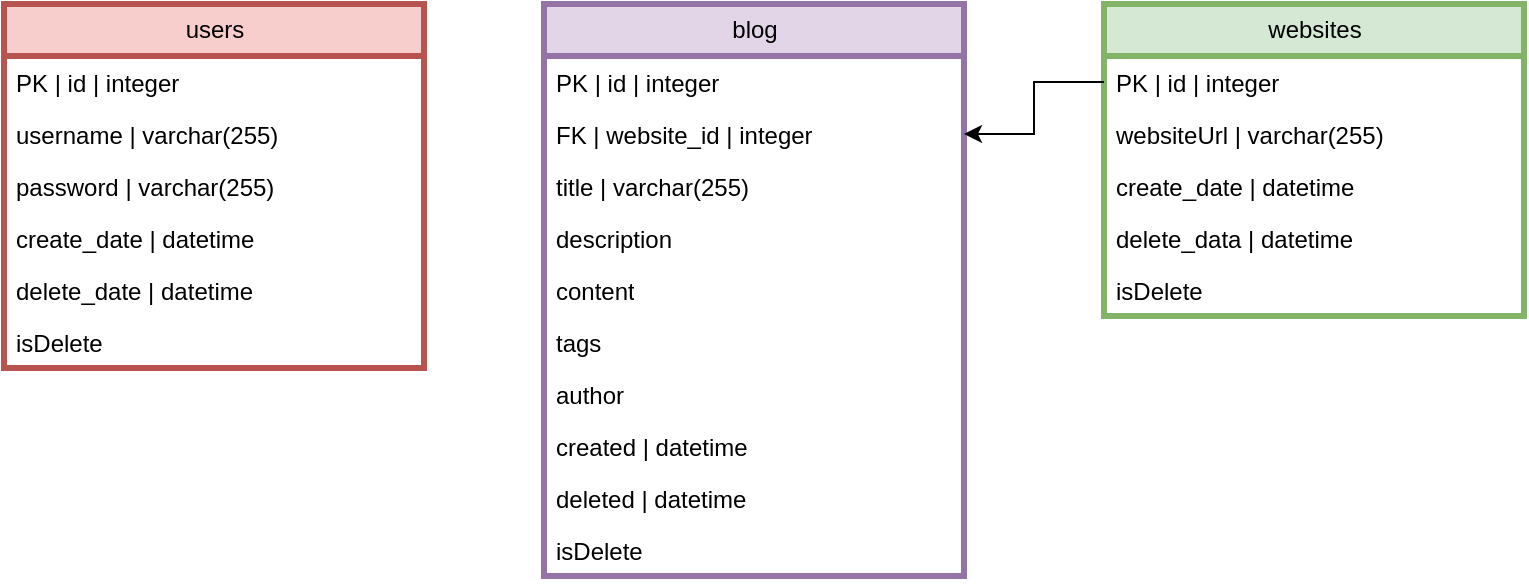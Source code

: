<mxfile version="24.7.17">
  <diagram name="Page-1" id="CKTnRf2_i_hxdSM__ti4">
    <mxGraphModel dx="1337" dy="720" grid="1" gridSize="10" guides="1" tooltips="1" connect="1" arrows="1" fold="1" page="1" pageScale="1" pageWidth="850" pageHeight="1100" math="0" shadow="0">
      <root>
        <mxCell id="0" />
        <mxCell id="1" parent="0" />
        <mxCell id="mEEur779cMcmUvECnHfZ-2" value="users" style="swimlane;fontStyle=0;childLayout=stackLayout;horizontal=1;startSize=26;fillColor=#f8cecc;horizontalStack=0;resizeParent=1;resizeParentMax=0;resizeLast=0;collapsible=1;marginBottom=0;html=1;strokeColor=#b85450;strokeWidth=3;" vertex="1" parent="1">
          <mxGeometry x="10" y="60" width="210" height="182" as="geometry">
            <mxRectangle x="70" y="410" width="60" height="30" as="alternateBounds" />
          </mxGeometry>
        </mxCell>
        <mxCell id="mEEur779cMcmUvECnHfZ-3" value="PK | id | integer" style="text;strokeColor=none;fillColor=none;align=left;verticalAlign=top;spacingLeft=4;spacingRight=4;overflow=hidden;rotatable=0;points=[[0,0.5],[1,0.5]];portConstraint=eastwest;whiteSpace=wrap;html=1;" vertex="1" parent="mEEur779cMcmUvECnHfZ-2">
          <mxGeometry y="26" width="210" height="26" as="geometry" />
        </mxCell>
        <mxCell id="mEEur779cMcmUvECnHfZ-4" value="username | varchar(255)" style="text;strokeColor=none;fillColor=none;align=left;verticalAlign=top;spacingLeft=4;spacingRight=4;overflow=hidden;rotatable=0;points=[[0,0.5],[1,0.5]];portConstraint=eastwest;whiteSpace=wrap;html=1;" vertex="1" parent="mEEur779cMcmUvECnHfZ-2">
          <mxGeometry y="52" width="210" height="26" as="geometry" />
        </mxCell>
        <mxCell id="mEEur779cMcmUvECnHfZ-36" value="password | varchar(255)" style="text;strokeColor=none;fillColor=none;align=left;verticalAlign=top;spacingLeft=4;spacingRight=4;overflow=hidden;rotatable=0;points=[[0,0.5],[1,0.5]];portConstraint=eastwest;whiteSpace=wrap;html=1;" vertex="1" parent="mEEur779cMcmUvECnHfZ-2">
          <mxGeometry y="78" width="210" height="26" as="geometry" />
        </mxCell>
        <mxCell id="mEEur779cMcmUvECnHfZ-37" value="create_date | datetime" style="text;strokeColor=none;fillColor=none;align=left;verticalAlign=top;spacingLeft=4;spacingRight=4;overflow=hidden;rotatable=0;points=[[0,0.5],[1,0.5]];portConstraint=eastwest;whiteSpace=wrap;html=1;" vertex="1" parent="mEEur779cMcmUvECnHfZ-2">
          <mxGeometry y="104" width="210" height="26" as="geometry" />
        </mxCell>
        <mxCell id="mEEur779cMcmUvECnHfZ-38" value="delete_date | datetime" style="text;strokeColor=none;fillColor=none;align=left;verticalAlign=top;spacingLeft=4;spacingRight=4;overflow=hidden;rotatable=0;points=[[0,0.5],[1,0.5]];portConstraint=eastwest;whiteSpace=wrap;html=1;" vertex="1" parent="mEEur779cMcmUvECnHfZ-2">
          <mxGeometry y="130" width="210" height="26" as="geometry" />
        </mxCell>
        <mxCell id="mEEur779cMcmUvECnHfZ-5" value="isDelete" style="text;strokeColor=none;fillColor=none;align=left;verticalAlign=top;spacingLeft=4;spacingRight=4;overflow=hidden;rotatable=0;points=[[0,0.5],[1,0.5]];portConstraint=eastwest;whiteSpace=wrap;html=1;" vertex="1" parent="mEEur779cMcmUvECnHfZ-2">
          <mxGeometry y="156" width="210" height="26" as="geometry" />
        </mxCell>
        <mxCell id="mEEur779cMcmUvECnHfZ-13" value="blog" style="swimlane;fontStyle=0;childLayout=stackLayout;horizontal=1;startSize=26;fillColor=#e1d5e7;horizontalStack=0;resizeParent=1;resizeParentMax=0;resizeLast=0;collapsible=1;marginBottom=0;html=1;strokeColor=#9673a6;strokeWidth=3;" vertex="1" parent="1">
          <mxGeometry x="280" y="60" width="210" height="286" as="geometry">
            <mxRectangle x="70" y="410" width="60" height="30" as="alternateBounds" />
          </mxGeometry>
        </mxCell>
        <mxCell id="mEEur779cMcmUvECnHfZ-14" value="PK | id | integer" style="text;strokeColor=none;fillColor=none;align=left;verticalAlign=top;spacingLeft=4;spacingRight=4;overflow=hidden;rotatable=0;points=[[0,0.5],[1,0.5]];portConstraint=eastwest;whiteSpace=wrap;html=1;" vertex="1" parent="mEEur779cMcmUvECnHfZ-13">
          <mxGeometry y="26" width="210" height="26" as="geometry" />
        </mxCell>
        <mxCell id="mEEur779cMcmUvECnHfZ-17" value="&lt;div&gt;FK | website_id | integer&lt;/div&gt;" style="text;strokeColor=none;fillColor=none;align=left;verticalAlign=top;spacingLeft=4;spacingRight=4;overflow=hidden;rotatable=0;points=[[0,0.5],[1,0.5]];portConstraint=eastwest;whiteSpace=wrap;html=1;" vertex="1" parent="mEEur779cMcmUvECnHfZ-13">
          <mxGeometry y="52" width="210" height="26" as="geometry" />
        </mxCell>
        <mxCell id="mEEur779cMcmUvECnHfZ-15" value="title | varchar(255)" style="text;strokeColor=none;fillColor=none;align=left;verticalAlign=top;spacingLeft=4;spacingRight=4;overflow=hidden;rotatable=0;points=[[0,0.5],[1,0.5]];portConstraint=eastwest;whiteSpace=wrap;html=1;" vertex="1" parent="mEEur779cMcmUvECnHfZ-13">
          <mxGeometry y="78" width="210" height="26" as="geometry" />
        </mxCell>
        <mxCell id="mEEur779cMcmUvECnHfZ-16" value="&lt;div&gt;description&lt;/div&gt;" style="text;strokeColor=none;fillColor=none;align=left;verticalAlign=top;spacingLeft=4;spacingRight=4;overflow=hidden;rotatable=0;points=[[0,0.5],[1,0.5]];portConstraint=eastwest;whiteSpace=wrap;html=1;" vertex="1" parent="mEEur779cMcmUvECnHfZ-13">
          <mxGeometry y="104" width="210" height="26" as="geometry" />
        </mxCell>
        <mxCell id="mEEur779cMcmUvECnHfZ-18" value="&lt;div&gt;content&lt;/div&gt;" style="text;strokeColor=none;fillColor=none;align=left;verticalAlign=top;spacingLeft=4;spacingRight=4;overflow=hidden;rotatable=0;points=[[0,0.5],[1,0.5]];portConstraint=eastwest;whiteSpace=wrap;html=1;" vertex="1" parent="mEEur779cMcmUvECnHfZ-13">
          <mxGeometry y="130" width="210" height="26" as="geometry" />
        </mxCell>
        <mxCell id="mEEur779cMcmUvECnHfZ-19" value="&lt;div&gt;tags&lt;/div&gt;" style="text;strokeColor=none;fillColor=none;align=left;verticalAlign=top;spacingLeft=4;spacingRight=4;overflow=hidden;rotatable=0;points=[[0,0.5],[1,0.5]];portConstraint=eastwest;whiteSpace=wrap;html=1;" vertex="1" parent="mEEur779cMcmUvECnHfZ-13">
          <mxGeometry y="156" width="210" height="26" as="geometry" />
        </mxCell>
        <mxCell id="mEEur779cMcmUvECnHfZ-20" value="&lt;div&gt;author&lt;/div&gt;" style="text;strokeColor=none;fillColor=none;align=left;verticalAlign=top;spacingLeft=4;spacingRight=4;overflow=hidden;rotatable=0;points=[[0,0.5],[1,0.5]];portConstraint=eastwest;whiteSpace=wrap;html=1;" vertex="1" parent="mEEur779cMcmUvECnHfZ-13">
          <mxGeometry y="182" width="210" height="26" as="geometry" />
        </mxCell>
        <mxCell id="mEEur779cMcmUvECnHfZ-21" value="created | datetime" style="text;strokeColor=none;fillColor=none;align=left;verticalAlign=top;spacingLeft=4;spacingRight=4;overflow=hidden;rotatable=0;points=[[0,0.5],[1,0.5]];portConstraint=eastwest;whiteSpace=wrap;html=1;" vertex="1" parent="mEEur779cMcmUvECnHfZ-13">
          <mxGeometry y="208" width="210" height="26" as="geometry" />
        </mxCell>
        <mxCell id="mEEur779cMcmUvECnHfZ-22" value="deleted | datetime" style="text;strokeColor=none;fillColor=none;align=left;verticalAlign=top;spacingLeft=4;spacingRight=4;overflow=hidden;rotatable=0;points=[[0,0.5],[1,0.5]];portConstraint=eastwest;whiteSpace=wrap;html=1;" vertex="1" parent="mEEur779cMcmUvECnHfZ-13">
          <mxGeometry y="234" width="210" height="26" as="geometry" />
        </mxCell>
        <mxCell id="mEEur779cMcmUvECnHfZ-23" value="isDelete" style="text;strokeColor=none;fillColor=none;align=left;verticalAlign=top;spacingLeft=4;spacingRight=4;overflow=hidden;rotatable=0;points=[[0,0.5],[1,0.5]];portConstraint=eastwest;whiteSpace=wrap;html=1;" vertex="1" parent="mEEur779cMcmUvECnHfZ-13">
          <mxGeometry y="260" width="210" height="26" as="geometry" />
        </mxCell>
        <mxCell id="mEEur779cMcmUvECnHfZ-25" value="websites" style="swimlane;fontStyle=0;childLayout=stackLayout;horizontal=1;startSize=26;fillColor=#d5e8d4;horizontalStack=0;resizeParent=1;resizeParentMax=0;resizeLast=0;collapsible=1;marginBottom=0;html=1;strokeColor=#82b366;strokeWidth=3;" vertex="1" parent="1">
          <mxGeometry x="560" y="60" width="210" height="156" as="geometry">
            <mxRectangle x="70" y="410" width="60" height="30" as="alternateBounds" />
          </mxGeometry>
        </mxCell>
        <mxCell id="mEEur779cMcmUvECnHfZ-26" value="PK | id | integer" style="text;strokeColor=none;fillColor=none;align=left;verticalAlign=top;spacingLeft=4;spacingRight=4;overflow=hidden;rotatable=0;points=[[0,0.5],[1,0.5]];portConstraint=eastwest;whiteSpace=wrap;html=1;" vertex="1" parent="mEEur779cMcmUvECnHfZ-25">
          <mxGeometry y="26" width="210" height="26" as="geometry" />
        </mxCell>
        <mxCell id="mEEur779cMcmUvECnHfZ-27" value="&lt;div&gt;websiteUrl | varchar(255)&lt;/div&gt;" style="text;strokeColor=none;fillColor=none;align=left;verticalAlign=top;spacingLeft=4;spacingRight=4;overflow=hidden;rotatable=0;points=[[0,0.5],[1,0.5]];portConstraint=eastwest;whiteSpace=wrap;html=1;" vertex="1" parent="mEEur779cMcmUvECnHfZ-25">
          <mxGeometry y="52" width="210" height="26" as="geometry" />
        </mxCell>
        <mxCell id="mEEur779cMcmUvECnHfZ-30" value="create_date | datetime" style="text;strokeColor=none;fillColor=none;align=left;verticalAlign=top;spacingLeft=4;spacingRight=4;overflow=hidden;rotatable=0;points=[[0,0.5],[1,0.5]];portConstraint=eastwest;whiteSpace=wrap;html=1;" vertex="1" parent="mEEur779cMcmUvECnHfZ-25">
          <mxGeometry y="78" width="210" height="26" as="geometry" />
        </mxCell>
        <mxCell id="mEEur779cMcmUvECnHfZ-31" value="&lt;div&gt;delete_data | datetime&lt;/div&gt;" style="text;strokeColor=none;fillColor=none;align=left;verticalAlign=top;spacingLeft=4;spacingRight=4;overflow=hidden;rotatable=0;points=[[0,0.5],[1,0.5]];portConstraint=eastwest;whiteSpace=wrap;html=1;" vertex="1" parent="mEEur779cMcmUvECnHfZ-25">
          <mxGeometry y="104" width="210" height="26" as="geometry" />
        </mxCell>
        <mxCell id="mEEur779cMcmUvECnHfZ-32" value="isDelete" style="text;strokeColor=none;fillColor=none;align=left;verticalAlign=top;spacingLeft=4;spacingRight=4;overflow=hidden;rotatable=0;points=[[0,0.5],[1,0.5]];portConstraint=eastwest;whiteSpace=wrap;html=1;" vertex="1" parent="mEEur779cMcmUvECnHfZ-25">
          <mxGeometry y="130" width="210" height="26" as="geometry" />
        </mxCell>
        <mxCell id="mEEur779cMcmUvECnHfZ-29" style="edgeStyle=orthogonalEdgeStyle;rounded=0;orthogonalLoop=1;jettySize=auto;html=1;exitX=0;exitY=0.5;exitDx=0;exitDy=0;" edge="1" parent="1" source="mEEur779cMcmUvECnHfZ-26" target="mEEur779cMcmUvECnHfZ-17">
          <mxGeometry relative="1" as="geometry" />
        </mxCell>
      </root>
    </mxGraphModel>
  </diagram>
</mxfile>
